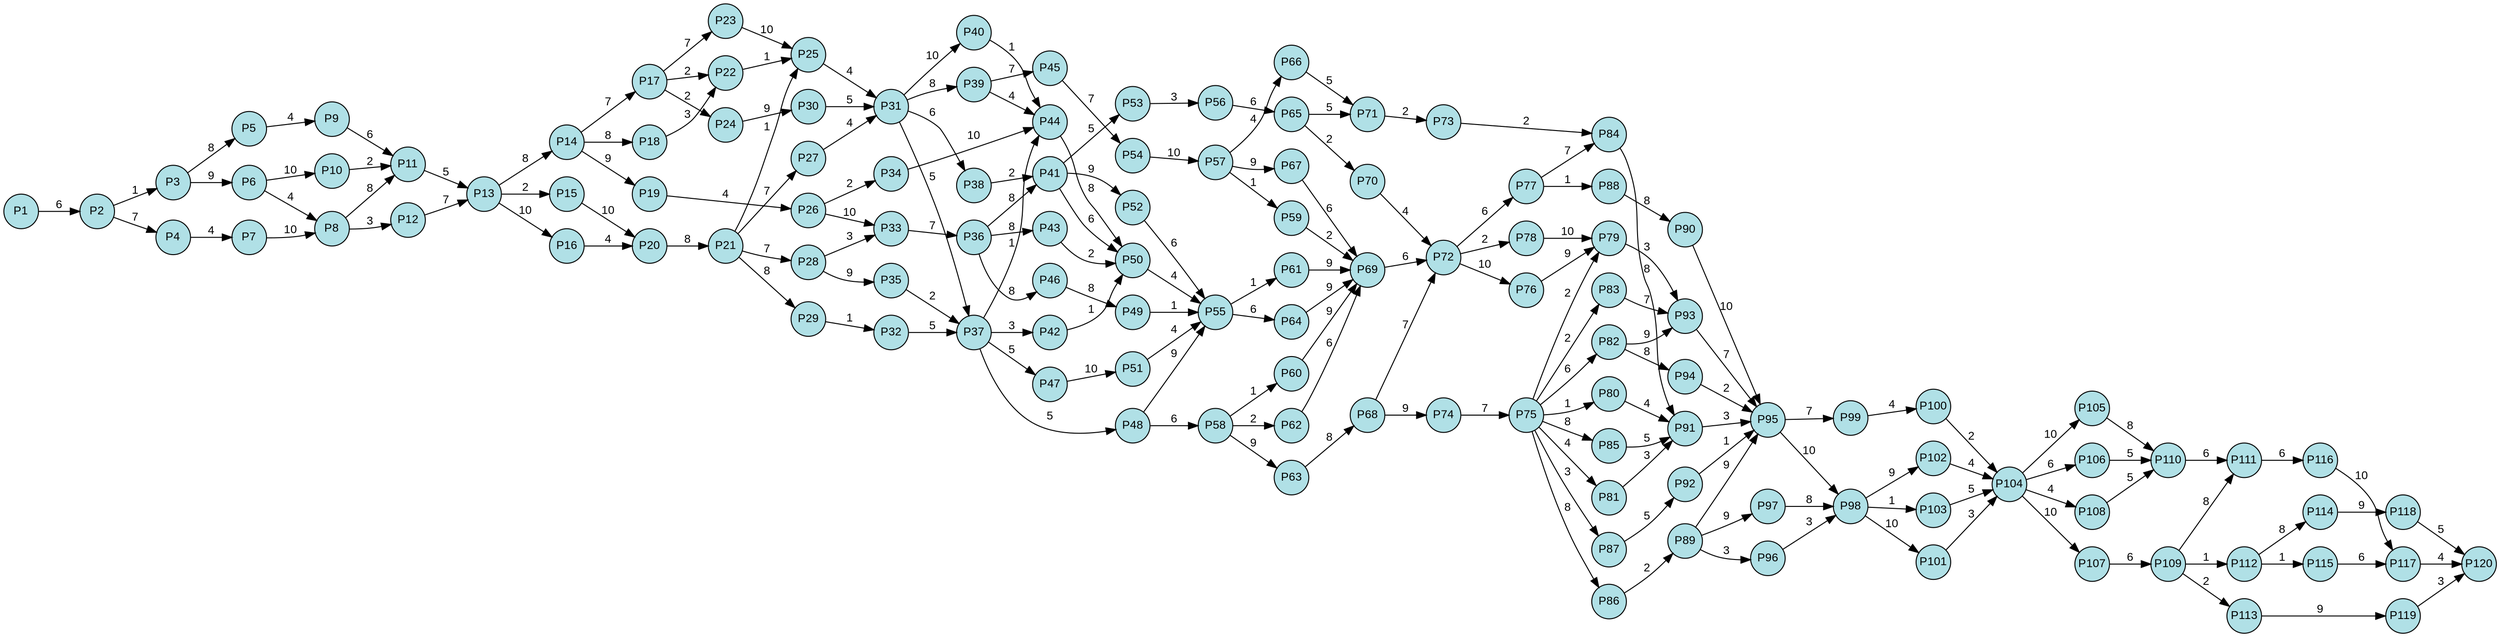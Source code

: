 digraph {
  splines=true;
node [margin=0 fontname=arial fontcolor=black fontsize=12 shape=circle width=0.5 fixedsize=true style=filled fillcolor=powderblue]
  1 [label="P1"]
  2 [label="P2"]
  3 [label="P3"]
  4 [label="P4"]
  5 [label="P5"]
  6 [label="P6"]
  7 [label="P7"]
  8 [label="P8"]
  9 [label="P9"]
  10 [label="P10"]
  11 [label="P11"]
  12 [label="P12"]
  13 [label="P13"]
  14 [label="P14"]
  15 [label="P15"]
  16 [label="P16"]
  17 [label="P17"]
  18 [label="P18"]
  19 [label="P19"]
  20 [label="P20"]
  21 [label="P21"]
  22 [label="P22"]
  23 [label="P23"]
  24 [label="P24"]
  25 [label="P25"]
  26 [label="P26"]
  27 [label="P27"]
  28 [label="P28"]
  29 [label="P29"]
  30 [label="P30"]
  31 [label="P31"]
  32 [label="P32"]
  33 [label="P33"]
  34 [label="P34"]
  35 [label="P35"]
  36 [label="P36"]
  37 [label="P37"]
  38 [label="P38"]
  39 [label="P39"]
  40 [label="P40"]
  41 [label="P41"]
  42 [label="P42"]
  43 [label="P43"]
  44 [label="P44"]
  45 [label="P45"]
  46 [label="P46"]
  47 [label="P47"]
  48 [label="P48"]
  49 [label="P49"]
  50 [label="P50"]
  51 [label="P51"]
  52 [label="P52"]
  53 [label="P53"]
  54 [label="P54"]
  55 [label="P55"]
  56 [label="P56"]
  57 [label="P57"]
  58 [label="P58"]
  59 [label="P59"]
  60 [label="P60"]
  61 [label="P61"]
  62 [label="P62"]
  63 [label="P63"]
  64 [label="P64"]
  65 [label="P65"]
  66 [label="P66"]
  67 [label="P67"]
  68 [label="P68"]
  69 [label="P69"]
  70 [label="P70"]
  71 [label="P71"]
  72 [label="P72"]
  73 [label="P73"]
  74 [label="P74"]
  75 [label="P75"]
  76 [label="P76"]
  77 [label="P77"]
  78 [label="P78"]
  79 [label="P79"]
  80 [label="P80"]
  81 [label="P81"]
  82 [label="P82"]
  83 [label="P83"]
  84 [label="P84"]
  85 [label="P85"]
  86 [label="P86"]
  87 [label="P87"]
  88 [label="P88"]
  89 [label="P89"]
  90 [label="P90"]
  91 [label="P91"]
  92 [label="P92"]
  93 [label="P93"]
  94 [label="P94"]
  95 [label="P95"]
  96 [label="P96"]
  97 [label="P97"]
  98 [label="P98"]
  99 [label="P99"]
  100 [label="P100"]
  101 [label="P101"]
  102 [label="P102"]
  103 [label="P103"]
  104 [label="P104"]
  105 [label="P105"]
  106 [label="P106"]
  107 [label="P107"]
  108 [label="P108"]
  109 [label="P109"]
  110 [label="P110"]
  111 [label="P111"]
  112 [label="P112"]
  113 [label="P113"]
  114 [label="P114"]
  115 [label="P115"]
  116 [label="P116"]
  117 [label="P117"]
  118 [label="P118"]
  119 [label="P119"]
  120 [label="P120"]
rankdir=LR
edge [margin=0 fontname=arial fontcolor=black fontsize=12]
	1 -> 2 [label="6"]
	2 -> 3 [label="1"]
	2 -> 4 [label="7"]
	3 -> 5 [label="8"]
	3 -> 6 [label="9"]
	4 -> 7 [label="4"]
	6 -> 8 [label="4"]
	7 -> 8 [label="10"]
	5 -> 9 [label="4"]
	6 -> 10 [label="10"]
	8 -> 11 [label="8"]
	9 -> 11 [label="6"]
	10 -> 11 [label="2"]
	8 -> 12 [label="3"]
	11 -> 13 [label="5"]
	12 -> 13 [label="7"]
	13 -> 14 [label="8"]
	13 -> 15 [label="2"]
	13 -> 16 [label="10"]
	14 -> 17 [label="7"]
	14 -> 18 [label="8"]
	14 -> 19 [label="9"]
	15 -> 20 [label="10"]
	16 -> 20 [label="4"]
	20 -> 21 [label="8"]
	17 -> 22 [label="2"]
	18 -> 22 [label="3"]
	17 -> 23 [label="7"]
	17 -> 24 [label="2"]
	21 -> 25 [label="1"]
	22 -> 25 [label="1"]
	23 -> 25 [label="10"]
	19 -> 26 [label="4"]
	21 -> 27 [label="7"]
	21 -> 28 [label="7"]
	21 -> 29 [label="8"]
	24 -> 30 [label="9"]
	25 -> 31 [label="4"]
	27 -> 31 [label="4"]
	30 -> 31 [label="5"]
	29 -> 32 [label="1"]
	26 -> 33 [label="10"]
	28 -> 33 [label="3"]
	26 -> 34 [label="2"]
	28 -> 35 [label="9"]
	33 -> 36 [label="7"]
	31 -> 37 [label="5"]
	32 -> 37 [label="5"]
	35 -> 37 [label="2"]
	31 -> 38 [label="6"]
	31 -> 39 [label="8"]
	31 -> 40 [label="10"]
	36 -> 41 [label="8"]
	38 -> 41 [label="2"]
	37 -> 42 [label="3"]
	36 -> 43 [label="8"]
	34 -> 44 [label="10"]
	37 -> 44 [label="1"]
	39 -> 44 [label="4"]
	40 -> 44 [label="1"]
	39 -> 45 [label="7"]
	36 -> 46 [label="8"]
	37 -> 47 [label="5"]
	37 -> 48 [label="5"]
	46 -> 49 [label="8"]
	41 -> 50 [label="6"]
	42 -> 50 [label="1"]
	43 -> 50 [label="2"]
	44 -> 50 [label="8"]
	47 -> 51 [label="10"]
	41 -> 52 [label="9"]
	41 -> 53 [label="5"]
	45 -> 54 [label="7"]
	48 -> 55 [label="9"]
	49 -> 55 [label="1"]
	50 -> 55 [label="4"]
	51 -> 55 [label="4"]
	52 -> 55 [label="6"]
	53 -> 56 [label="3"]
	54 -> 57 [label="10"]
	48 -> 58 [label="6"]
	57 -> 59 [label="1"]
	58 -> 60 [label="1"]
	55 -> 61 [label="1"]
	58 -> 62 [label="2"]
	58 -> 63 [label="9"]
	55 -> 64 [label="6"]
	56 -> 65 [label="6"]
	57 -> 66 [label="4"]
	57 -> 67 [label="9"]
	63 -> 68 [label="8"]
	59 -> 69 [label="2"]
	60 -> 69 [label="9"]
	61 -> 69 [label="9"]
	62 -> 69 [label="6"]
	64 -> 69 [label="9"]
	67 -> 69 [label="6"]
	65 -> 70 [label="2"]
	65 -> 71 [label="5"]
	66 -> 71 [label="5"]
	68 -> 72 [label="7"]
	69 -> 72 [label="6"]
	70 -> 72 [label="4"]
	71 -> 73 [label="2"]
	68 -> 74 [label="9"]
	74 -> 75 [label="7"]
	72 -> 76 [label="10"]
	72 -> 77 [label="6"]
	72 -> 78 [label="2"]
	75 -> 79 [label="2"]
	76 -> 79 [label="9"]
	78 -> 79 [label="10"]
	75 -> 80 [label="1"]
	75 -> 81 [label="4"]
	75 -> 82 [label="6"]
	75 -> 83 [label="2"]
	73 -> 84 [label="2"]
	77 -> 84 [label="7"]
	75 -> 85 [label="8"]
	75 -> 86 [label="8"]
	75 -> 87 [label="3"]
	77 -> 88 [label="1"]
	86 -> 89 [label="2"]
	88 -> 90 [label="8"]
	80 -> 91 [label="4"]
	81 -> 91 [label="3"]
	84 -> 91 [label="8"]
	85 -> 91 [label="5"]
	87 -> 92 [label="5"]
	79 -> 93 [label="3"]
	82 -> 93 [label="9"]
	83 -> 93 [label="7"]
	82 -> 94 [label="8"]
	89 -> 95 [label="9"]
	90 -> 95 [label="10"]
	91 -> 95 [label="3"]
	92 -> 95 [label="1"]
	93 -> 95 [label="7"]
	94 -> 95 [label="2"]
	89 -> 96 [label="3"]
	89 -> 97 [label="9"]
	95 -> 98 [label="10"]
	96 -> 98 [label="3"]
	97 -> 98 [label="8"]
	95 -> 99 [label="7"]
	99 -> 100 [label="4"]
	98 -> 101 [label="10"]
	98 -> 102 [label="9"]
	98 -> 103 [label="1"]
	100 -> 104 [label="2"]
	101 -> 104 [label="3"]
	102 -> 104 [label="4"]
	103 -> 104 [label="5"]
	104 -> 105 [label="10"]
	104 -> 106 [label="6"]
	104 -> 107 [label="10"]
	104 -> 108 [label="4"]
	107 -> 109 [label="6"]
	105 -> 110 [label="8"]
	106 -> 110 [label="5"]
	108 -> 110 [label="5"]
	109 -> 111 [label="8"]
	110 -> 111 [label="6"]
	109 -> 112 [label="1"]
	109 -> 113 [label="2"]
	112 -> 114 [label="8"]
	112 -> 115 [label="1"]
	111 -> 116 [label="6"]
	115 -> 117 [label="6"]
	116 -> 117 [label="10"]
	114 -> 118 [label="9"]
	113 -> 119 [label="9"]
	117 -> 120 [label="4"]
	118 -> 120 [label="5"]
	119 -> 120 [label="3"]
	{rank=same  1 }
	{rank=same  2 }
	{rank=same  3, 4 }
	{rank=same  5, 6, 7 }
	{rank=same  8, 9, 10 }
	{rank=same  11, 12 }
	{rank=same  13 }
	{rank=same  14, 15, 16 }
	{rank=same  17, 18, 19, 20 }
	{rank=same  21, 22, 23, 24 }
	{rank=same  25, 26, 27, 28, 29, 30 }
	{rank=same  31, 32, 33, 34, 35 }
	{rank=same  36, 37, 38, 39, 40 }
	{rank=same  41, 42, 43, 44, 45, 46, 47 }
	{rank=same  48, 49, 50, 51, 52, 53, 54 }
	{rank=same  55, 56, 57, 58 }
	{rank=same  59, 60, 61, 62, 63, 64, 65, 66, 67 }
	{rank=same  68, 69, 70, 71 }
	{rank=same  72, 73, 74 }
	{rank=same  75, 76, 77, 78 }
	{rank=same  79, 80, 81, 82, 83, 84, 85, 86, 87, 88 }
	{rank=same  89, 90, 91, 92, 93, 94 }
	{rank=same  95, 96, 97 }
	{rank=same  98, 99 }
	{rank=same  100, 101, 102, 103 }
	{rank=same  104 }
	{rank=same  105, 106, 107, 108 }
	{rank=same  109, 110 }
	{rank=same  111, 112, 113 }
	{rank=same  114, 115, 116 }
	{rank=same  117, 118, 119 }
	{rank=same  120 }
} 
